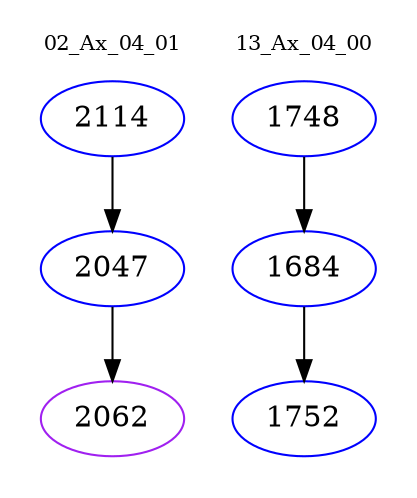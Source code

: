 digraph{
subgraph cluster_0 {
color = white
label = "02_Ax_04_01";
fontsize=10;
T0_2114 [label="2114", color="blue"]
T0_2114 -> T0_2047 [color="black"]
T0_2047 [label="2047", color="blue"]
T0_2047 -> T0_2062 [color="black"]
T0_2062 [label="2062", color="purple"]
}
subgraph cluster_1 {
color = white
label = "13_Ax_04_00";
fontsize=10;
T1_1748 [label="1748", color="blue"]
T1_1748 -> T1_1684 [color="black"]
T1_1684 [label="1684", color="blue"]
T1_1684 -> T1_1752 [color="black"]
T1_1752 [label="1752", color="blue"]
}
}
